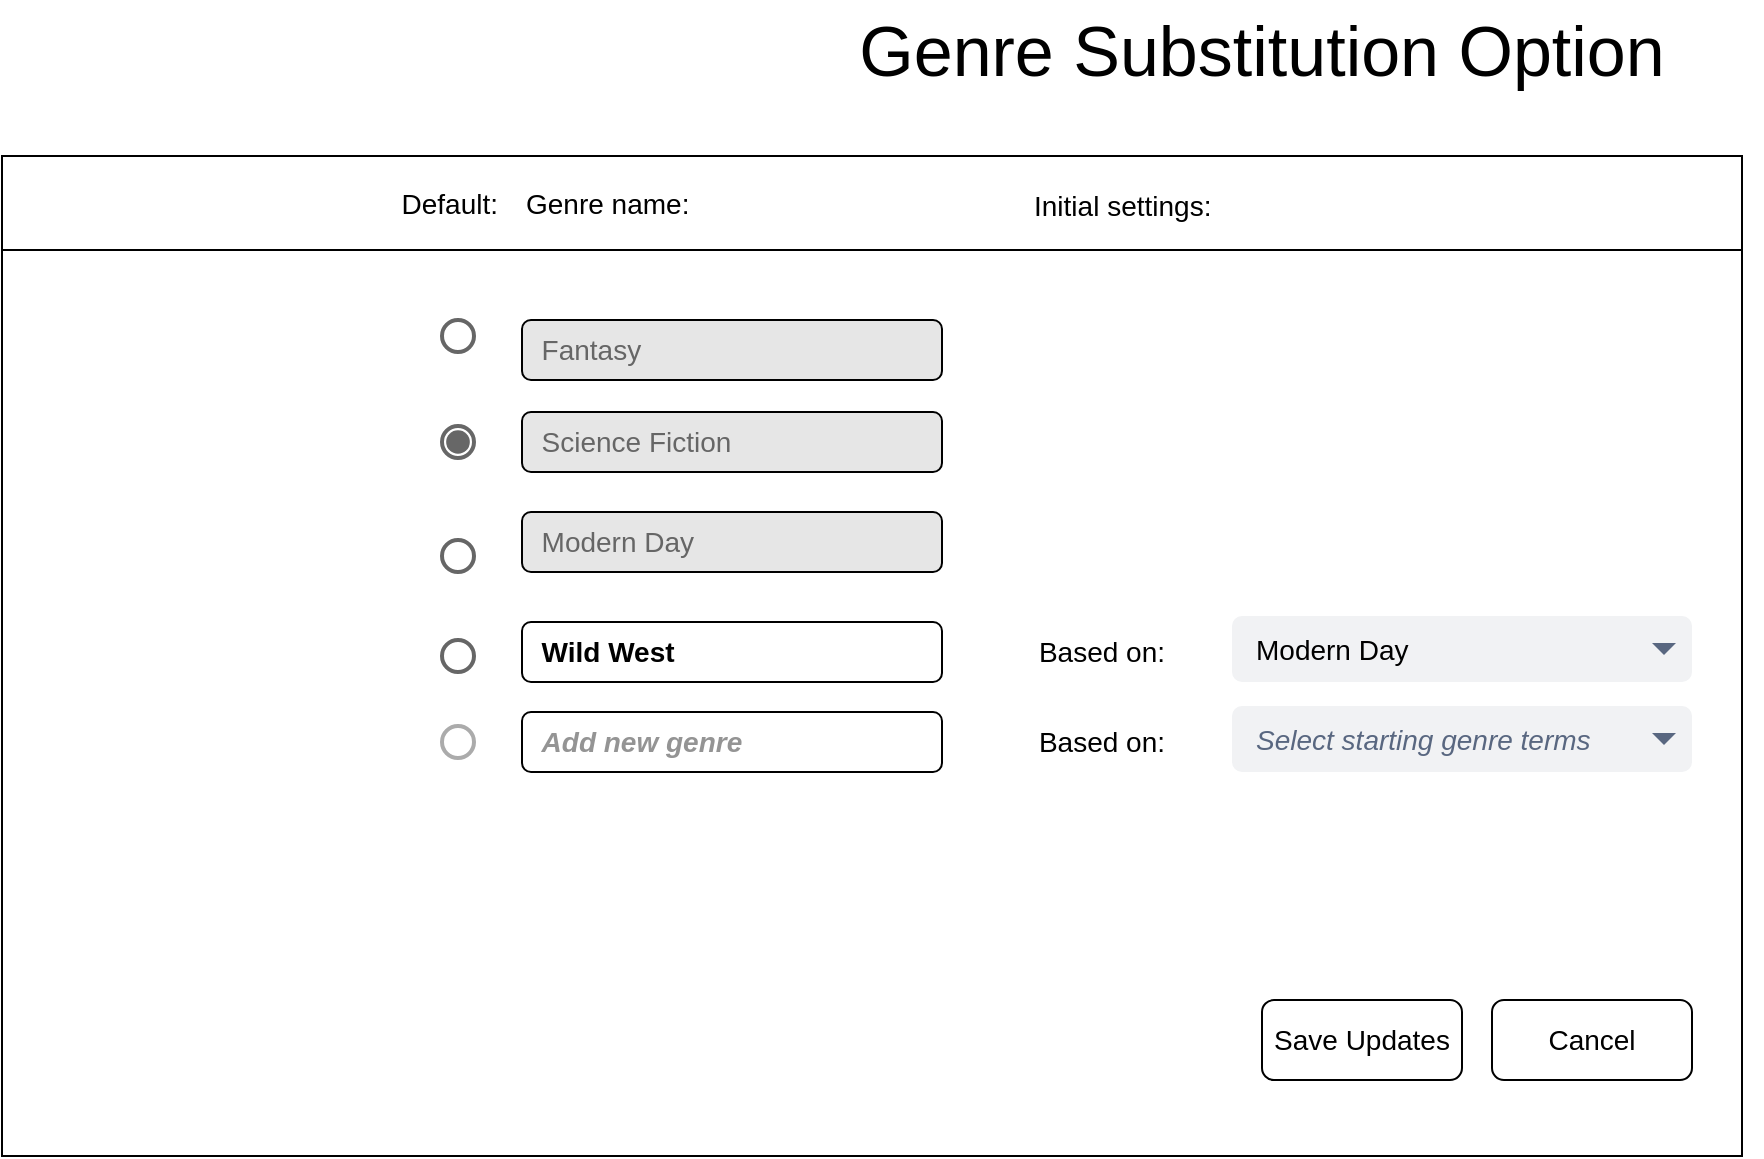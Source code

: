 <mxfile version="13.9.9" type="device"><diagram name="Page-1" id="03018318-947c-dd8e-b7a3-06fadd420f32"><mxGraphModel dx="1205" dy="696" grid="1" gridSize="10" guides="1" tooltips="1" connect="1" arrows="1" fold="1" page="1" pageScale="1" pageWidth="1100" pageHeight="850" background="#ffffff" math="0" shadow="0"><root><mxCell id="0"/><mxCell id="1" parent="0"/><mxCell id="AjcfZlZEHEQS5b40Q_aK-2" value="" style="rounded=0;whiteSpace=wrap;html=1;fontStyle=4" vertex="1" parent="1"><mxGeometry x="300" y="98" width="870" height="500" as="geometry"/></mxCell><mxCell id="AjcfZlZEHEQS5b40Q_aK-1" value="&lt;font style=&quot;font-size: 35px&quot;&gt;Genre Substitution Option&lt;/font&gt;" style="text;html=1;strokeColor=none;fillColor=none;align=center;verticalAlign=middle;whiteSpace=wrap;rounded=0;" vertex="1" parent="1"><mxGeometry x="680" y="20" width="500" height="50" as="geometry"/></mxCell><mxCell id="AjcfZlZEHEQS5b40Q_aK-4" value="&lt;font style=&quot;font-size: 14px ; background-color: rgb(230 , 230 , 230)&quot; color=&quot;#666666&quot;&gt;&amp;nbsp; Modern Day&lt;/font&gt;" style="rounded=1;whiteSpace=wrap;html=1;align=left;fillColor=#E6E6E6;" vertex="1" parent="1"><mxGeometry x="560" y="276" width="210" height="30" as="geometry"/></mxCell><mxCell id="AjcfZlZEHEQS5b40Q_aK-8" value="&lt;font style=&quot;font-size: 14px&quot;&gt;Save Updates&lt;/font&gt;" style="rounded=1;whiteSpace=wrap;html=1;" vertex="1" parent="1"><mxGeometry x="930" y="520" width="100" height="40" as="geometry"/></mxCell><mxCell id="AjcfZlZEHEQS5b40Q_aK-9" value="&lt;font style=&quot;font-size: 14px&quot;&gt;Cancel&lt;/font&gt;" style="rounded=1;whiteSpace=wrap;html=1;" vertex="1" parent="1"><mxGeometry x="1045" y="520" width="100" height="40" as="geometry"/></mxCell><mxCell id="AjcfZlZEHEQS5b40Q_aK-15" value="&lt;font style=&quot;font-size: 14px&quot;&gt;&lt;b&gt;&amp;nbsp; Wild West&lt;/b&gt;&lt;/font&gt;" style="rounded=1;whiteSpace=wrap;html=1;align=left;" vertex="1" parent="1"><mxGeometry x="560" y="331" width="210" height="30" as="geometry"/></mxCell><mxCell id="AjcfZlZEHEQS5b40Q_aK-17" value="&lt;span style=&quot;font-size: 14px&quot;&gt;Based on:&lt;/span&gt;" style="text;html=1;strokeColor=none;fillColor=none;align=center;verticalAlign=middle;whiteSpace=wrap;rounded=0;" vertex="1" parent="1"><mxGeometry x="795" y="336" width="110" height="20" as="geometry"/></mxCell><mxCell id="AjcfZlZEHEQS5b40Q_aK-19" value="&lt;font style=&quot;font-size: 14px ; background-color: rgb(230 , 230 , 230)&quot; color=&quot;#666666&quot;&gt;&amp;nbsp; Fantasy&lt;/font&gt;" style="rounded=1;whiteSpace=wrap;html=1;align=left;fillColor=#E6E6E6;" vertex="1" parent="1"><mxGeometry x="560" y="180" width="210" height="30" as="geometry"/></mxCell><mxCell id="AjcfZlZEHEQS5b40Q_aK-20" value="&lt;font style=&quot;font-size: 14px ; background-color: rgb(230 , 230 , 230)&quot; color=&quot;#666666&quot;&gt;&amp;nbsp; Science Fiction&lt;/font&gt;" style="rounded=1;whiteSpace=wrap;html=1;align=left;fillColor=#E6E6E6;" vertex="1" parent="1"><mxGeometry x="560" y="226" width="210" height="30" as="geometry"/></mxCell><mxCell id="AjcfZlZEHEQS5b40Q_aK-24" value="&lt;font style=&quot;font-size: 14px&quot; color=&quot;#000000&quot;&gt;Modern Day&lt;/font&gt;" style="rounded=1;fillColor=#F1F2F4;strokeColor=none;html=1;fontColor=#596780;align=left;fontSize=12;spacingLeft=10" vertex="1" parent="1"><mxGeometry x="915" y="328" width="230" height="33" as="geometry"/></mxCell><mxCell id="AjcfZlZEHEQS5b40Q_aK-25" value="" style="shape=triangle;direction=south;fillColor=#596780;strokeColor=none;html=1" vertex="1" parent="AjcfZlZEHEQS5b40Q_aK-24"><mxGeometry x="1" y="0.5" width="12" height="6" relative="1" as="geometry"><mxPoint x="-20" y="-3" as="offset"/></mxGeometry></mxCell><mxCell id="AjcfZlZEHEQS5b40Q_aK-32" value="&lt;span style=&quot;font-size: 14px&quot;&gt;&lt;b&gt;&amp;nbsp; &lt;font color=&quot;#949494&quot;&gt;&lt;i&gt;Add new genre&lt;/i&gt;&lt;/font&gt;&lt;/b&gt;&lt;/span&gt;" style="rounded=1;whiteSpace=wrap;html=1;align=left;" vertex="1" parent="1"><mxGeometry x="560" y="376" width="210" height="30" as="geometry"/></mxCell><mxCell id="AjcfZlZEHEQS5b40Q_aK-33" value="" style="dashed=0;labelPosition=right;align=left;shape=mxgraph.gmdl.radiobutton;strokeColor=#676767;fillColor=#676767;strokeWidth=2;aspect=fixed;" vertex="1" parent="1"><mxGeometry x="520" y="233" width="16" height="16" as="geometry"/></mxCell><mxCell id="AjcfZlZEHEQS5b40Q_aK-34" value="" style="dashed=0;labelPosition=right;align=left;shape=mxgraph.gmdl.radiobutton;strokeColor=#666666;fillColor=none;strokeWidth=2;aspect=fixed;" vertex="1" parent="1"><mxGeometry x="520" y="290" width="16" height="16" as="geometry"/></mxCell><mxCell id="AjcfZlZEHEQS5b40Q_aK-35" value="" style="dashed=0;labelPosition=right;align=left;shape=mxgraph.gmdl.radiobutton;strokeColor=#666666;fillColor=none;strokeWidth=2;aspect=fixed;" vertex="1" parent="1"><mxGeometry x="520" y="180" width="16" height="16" as="geometry"/></mxCell><mxCell id="AjcfZlZEHEQS5b40Q_aK-36" value="" style="dashed=0;labelPosition=right;align=left;shape=mxgraph.gmdl.radiobutton;strokeColor=#666666;fillColor=none;strokeWidth=2;aspect=fixed;" vertex="1" parent="1"><mxGeometry x="520" y="340" width="16" height="16" as="geometry"/></mxCell><mxCell id="AjcfZlZEHEQS5b40Q_aK-37" value="" style="dashed=0;labelPosition=right;align=left;shape=mxgraph.gmdl.radiobutton;fillColor=none;strokeWidth=2;aspect=fixed;strokeColor=#ABABAB;" vertex="1" parent="1"><mxGeometry x="520" y="383" width="16" height="16" as="geometry"/></mxCell><mxCell id="AjcfZlZEHEQS5b40Q_aK-38" value="&lt;font style=&quot;font-size: 14px&quot;&gt;Genre name:&lt;/font&gt;" style="text;html=1;strokeColor=none;fillColor=none;align=left;verticalAlign=middle;whiteSpace=wrap;rounded=0;" vertex="1" parent="1"><mxGeometry x="560" y="112" width="92" height="20" as="geometry"/></mxCell><mxCell id="AjcfZlZEHEQS5b40Q_aK-39" value="&lt;font style=&quot;font-size: 14px&quot;&gt;Default:&lt;/font&gt;" style="text;html=1;strokeColor=none;fillColor=none;align=right;verticalAlign=middle;whiteSpace=wrap;rounded=0;" vertex="1" parent="1"><mxGeometry x="458" y="112" width="92" height="20" as="geometry"/></mxCell><mxCell id="AjcfZlZEHEQS5b40Q_aK-40" value="" style="line;strokeWidth=1;html=1;fillColor=#E6E6E6;" vertex="1" parent="1"><mxGeometry x="300" y="140" width="870" height="10" as="geometry"/></mxCell><mxCell id="AjcfZlZEHEQS5b40Q_aK-41" value="&lt;span style=&quot;font-size: 14px&quot;&gt;Initial settings:&lt;/span&gt;" style="text;html=1;strokeColor=none;fillColor=none;align=left;verticalAlign=middle;whiteSpace=wrap;rounded=0;" vertex="1" parent="1"><mxGeometry x="814" y="113" width="92" height="20" as="geometry"/></mxCell><mxCell id="AjcfZlZEHEQS5b40Q_aK-55" value="&lt;span style=&quot;font-size: 14px&quot;&gt;Based on:&lt;/span&gt;" style="text;html=1;strokeColor=none;fillColor=none;align=center;verticalAlign=middle;whiteSpace=wrap;rounded=0;" vertex="1" parent="1"><mxGeometry x="795" y="381" width="110" height="20" as="geometry"/></mxCell><mxCell id="AjcfZlZEHEQS5b40Q_aK-56" value="&lt;span style=&quot;font-size: 14px&quot;&gt;&lt;i&gt;Select starting genre terms&lt;/i&gt;&lt;/span&gt;" style="rounded=1;fillColor=#F1F2F4;strokeColor=none;html=1;fontColor=#596780;align=left;fontSize=12;spacingLeft=10" vertex="1" parent="1"><mxGeometry x="915" y="373" width="230" height="33" as="geometry"/></mxCell><mxCell id="AjcfZlZEHEQS5b40Q_aK-57" value="" style="shape=triangle;direction=south;fillColor=#596780;strokeColor=none;html=1" vertex="1" parent="AjcfZlZEHEQS5b40Q_aK-56"><mxGeometry x="1" y="0.5" width="12" height="6" relative="1" as="geometry"><mxPoint x="-20" y="-3" as="offset"/></mxGeometry></mxCell></root></mxGraphModel></diagram></mxfile>